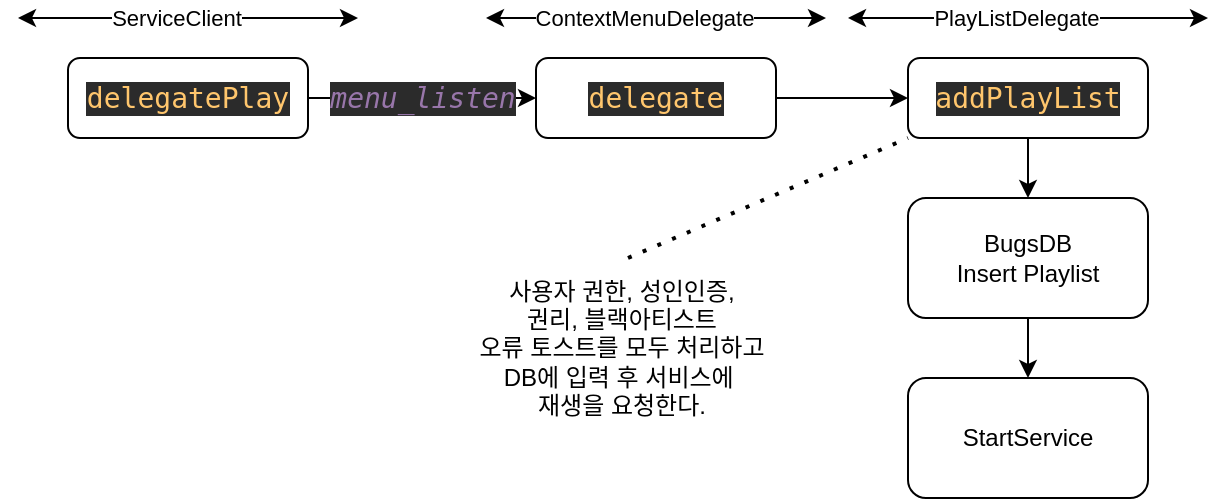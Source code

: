 <mxfile version="14.9.6" type="github">
  <diagram id="C5RBs43oDa-KdzZeNtuy" name="Page-1">
    <mxGraphModel dx="1516" dy="669" grid="1" gridSize="10" guides="1" tooltips="1" connect="1" arrows="1" fold="1" page="1" pageScale="1" pageWidth="827" pageHeight="1169" math="0" shadow="0">
      <root>
        <mxCell id="WIyWlLk6GJQsqaUBKTNV-0" />
        <mxCell id="WIyWlLk6GJQsqaUBKTNV-1" parent="WIyWlLk6GJQsqaUBKTNV-0" />
        <mxCell id="YamoRHDtEoTTtdL254mV-6" value="&lt;pre style=&quot;background-color: #2b2b2b ; color: #a9b7c6 ; font-family: &amp;quot;fira code&amp;quot; , monospace ; font-size: 10.5pt&quot;&gt;&lt;span style=&quot;color: #9876aa ; font-style: italic&quot;&gt;menu_listen&lt;/span&gt;&lt;/pre&gt;" style="edgeStyle=orthogonalEdgeStyle;rounded=0;orthogonalLoop=1;jettySize=auto;html=1;exitX=1;exitY=0.5;exitDx=0;exitDy=0;entryX=0;entryY=0.5;entryDx=0;entryDy=0;" edge="1" parent="WIyWlLk6GJQsqaUBKTNV-1" source="WIyWlLk6GJQsqaUBKTNV-3" target="YamoRHDtEoTTtdL254mV-5">
          <mxGeometry relative="1" as="geometry" />
        </mxCell>
        <mxCell id="WIyWlLk6GJQsqaUBKTNV-3" value="&lt;pre style=&quot;background-color: #2b2b2b ; color: #a9b7c6 ; font-family: &amp;#34;fira code&amp;#34; , monospace ; font-size: 10.5pt&quot;&gt;&lt;span style=&quot;color: #ffc66d&quot;&gt;delegatePlay&lt;/span&gt;&lt;/pre&gt;" style="rounded=1;whiteSpace=wrap;html=1;fontSize=12;glass=0;strokeWidth=1;shadow=0;" parent="WIyWlLk6GJQsqaUBKTNV-1" vertex="1">
          <mxGeometry x="120" y="80" width="120" height="40" as="geometry" />
        </mxCell>
        <mxCell id="YamoRHDtEoTTtdL254mV-1" value="" style="endArrow=classic;startArrow=classic;html=1;" edge="1" parent="WIyWlLk6GJQsqaUBKTNV-1">
          <mxGeometry width="50" height="50" relative="1" as="geometry">
            <mxPoint x="95" y="60" as="sourcePoint" />
            <mxPoint x="265" y="60" as="targetPoint" />
          </mxGeometry>
        </mxCell>
        <mxCell id="YamoRHDtEoTTtdL254mV-2" value="ServiceClient" style="edgeLabel;html=1;align=center;verticalAlign=middle;resizable=0;points=[];" vertex="1" connectable="0" parent="YamoRHDtEoTTtdL254mV-1">
          <mxGeometry x="-0.069" relative="1" as="geometry">
            <mxPoint as="offset" />
          </mxGeometry>
        </mxCell>
        <mxCell id="YamoRHDtEoTTtdL254mV-3" value="" style="endArrow=classic;startArrow=classic;html=1;" edge="1" parent="WIyWlLk6GJQsqaUBKTNV-1">
          <mxGeometry width="50" height="50" relative="1" as="geometry">
            <mxPoint x="329" y="60" as="sourcePoint" />
            <mxPoint x="499" y="60" as="targetPoint" />
          </mxGeometry>
        </mxCell>
        <mxCell id="YamoRHDtEoTTtdL254mV-4" value="ContextMenuDelegate" style="edgeLabel;html=1;align=center;verticalAlign=middle;resizable=0;points=[];" vertex="1" connectable="0" parent="YamoRHDtEoTTtdL254mV-3">
          <mxGeometry x="-0.069" relative="1" as="geometry">
            <mxPoint as="offset" />
          </mxGeometry>
        </mxCell>
        <mxCell id="YamoRHDtEoTTtdL254mV-13" style="edgeStyle=orthogonalEdgeStyle;rounded=0;orthogonalLoop=1;jettySize=auto;html=1;exitX=1;exitY=0.5;exitDx=0;exitDy=0;entryX=0;entryY=0.5;entryDx=0;entryDy=0;" edge="1" parent="WIyWlLk6GJQsqaUBKTNV-1" source="YamoRHDtEoTTtdL254mV-5" target="YamoRHDtEoTTtdL254mV-12">
          <mxGeometry relative="1" as="geometry" />
        </mxCell>
        <mxCell id="YamoRHDtEoTTtdL254mV-5" value="&lt;pre style=&quot;background-color: #2b2b2b ; color: #a9b7c6 ; font-family: &amp;#34;fira code&amp;#34; , monospace ; font-size: 10.5pt&quot;&gt;&lt;pre style=&quot;font-family: &amp;#34;fira code&amp;#34; , monospace ; font-size: 10.5pt&quot;&gt;&lt;span style=&quot;color: #ffc66d&quot;&gt;delegate&lt;/span&gt;&lt;/pre&gt;&lt;/pre&gt;" style="rounded=1;whiteSpace=wrap;html=1;fontSize=12;glass=0;strokeWidth=1;shadow=0;" vertex="1" parent="WIyWlLk6GJQsqaUBKTNV-1">
          <mxGeometry x="354" y="80" width="120" height="40" as="geometry" />
        </mxCell>
        <mxCell id="YamoRHDtEoTTtdL254mV-7" value="" style="endArrow=classic;startArrow=classic;html=1;" edge="1" parent="WIyWlLk6GJQsqaUBKTNV-1">
          <mxGeometry width="50" height="50" relative="1" as="geometry">
            <mxPoint x="510" y="60" as="sourcePoint" />
            <mxPoint x="690" y="60" as="targetPoint" />
          </mxGeometry>
        </mxCell>
        <mxCell id="YamoRHDtEoTTtdL254mV-8" value="PlayListDelegate" style="edgeLabel;html=1;align=center;verticalAlign=middle;resizable=0;points=[];" vertex="1" connectable="0" parent="YamoRHDtEoTTtdL254mV-7">
          <mxGeometry x="-0.069" relative="1" as="geometry">
            <mxPoint as="offset" />
          </mxGeometry>
        </mxCell>
        <mxCell id="YamoRHDtEoTTtdL254mV-15" style="edgeStyle=orthogonalEdgeStyle;rounded=0;orthogonalLoop=1;jettySize=auto;html=1;exitX=0.5;exitY=1;exitDx=0;exitDy=0;entryX=0.5;entryY=0;entryDx=0;entryDy=0;" edge="1" parent="WIyWlLk6GJQsqaUBKTNV-1" source="YamoRHDtEoTTtdL254mV-12" target="YamoRHDtEoTTtdL254mV-14">
          <mxGeometry relative="1" as="geometry" />
        </mxCell>
        <mxCell id="YamoRHDtEoTTtdL254mV-12" value="&lt;pre style=&quot;background-color: #2b2b2b ; color: #a9b7c6 ; font-family: &amp;#34;fira code&amp;#34; , monospace ; font-size: 10.5pt&quot;&gt;&lt;pre style=&quot;font-family: &amp;#34;fira code&amp;#34; , monospace ; font-size: 10.5pt&quot;&gt;&lt;pre style=&quot;font-family: &amp;#34;fira code&amp;#34; , monospace ; font-size: 10.5pt&quot;&gt;&lt;span style=&quot;color: #ffc66d&quot;&gt;addPlayList&lt;/span&gt;&lt;/pre&gt;&lt;/pre&gt;&lt;/pre&gt;" style="rounded=1;whiteSpace=wrap;html=1;fontSize=12;glass=0;strokeWidth=1;shadow=0;" vertex="1" parent="WIyWlLk6GJQsqaUBKTNV-1">
          <mxGeometry x="540" y="80" width="120" height="40" as="geometry" />
        </mxCell>
        <mxCell id="YamoRHDtEoTTtdL254mV-17" style="edgeStyle=orthogonalEdgeStyle;rounded=0;orthogonalLoop=1;jettySize=auto;html=1;exitX=0.5;exitY=1;exitDx=0;exitDy=0;entryX=0.5;entryY=0;entryDx=0;entryDy=0;" edge="1" parent="WIyWlLk6GJQsqaUBKTNV-1" source="YamoRHDtEoTTtdL254mV-14" target="YamoRHDtEoTTtdL254mV-16">
          <mxGeometry relative="1" as="geometry" />
        </mxCell>
        <mxCell id="YamoRHDtEoTTtdL254mV-14" value="BugsDB&lt;br&gt;Insert Playlist" style="rounded=1;whiteSpace=wrap;html=1;" vertex="1" parent="WIyWlLk6GJQsqaUBKTNV-1">
          <mxGeometry x="540" y="150" width="120" height="60" as="geometry" />
        </mxCell>
        <mxCell id="YamoRHDtEoTTtdL254mV-16" value="StartService" style="rounded=1;whiteSpace=wrap;html=1;" vertex="1" parent="WIyWlLk6GJQsqaUBKTNV-1">
          <mxGeometry x="540" y="240" width="120" height="60" as="geometry" />
        </mxCell>
        <mxCell id="YamoRHDtEoTTtdL254mV-21" value="" style="endArrow=none;dashed=1;html=1;dashPattern=1 3;strokeWidth=2;entryX=0;entryY=1;entryDx=0;entryDy=0;" edge="1" parent="WIyWlLk6GJQsqaUBKTNV-1" target="YamoRHDtEoTTtdL254mV-12">
          <mxGeometry width="50" height="50" relative="1" as="geometry">
            <mxPoint x="400" y="180" as="sourcePoint" />
            <mxPoint x="450" y="160" as="targetPoint" />
          </mxGeometry>
        </mxCell>
        <mxCell id="YamoRHDtEoTTtdL254mV-22" value="사용자 권한, 성인인증,&lt;br&gt;권리, 블랙아티스트&lt;br&gt;오류 토스트를 모두 처리하고&lt;br&gt;DB에 입력 후 서비스에&amp;nbsp;&lt;br&gt;재생을 요청한다." style="text;html=1;strokeColor=none;fillColor=none;align=center;verticalAlign=middle;whiteSpace=wrap;rounded=0;" vertex="1" parent="WIyWlLk6GJQsqaUBKTNV-1">
          <mxGeometry x="314" y="190" width="166" height="70" as="geometry" />
        </mxCell>
      </root>
    </mxGraphModel>
  </diagram>
</mxfile>
